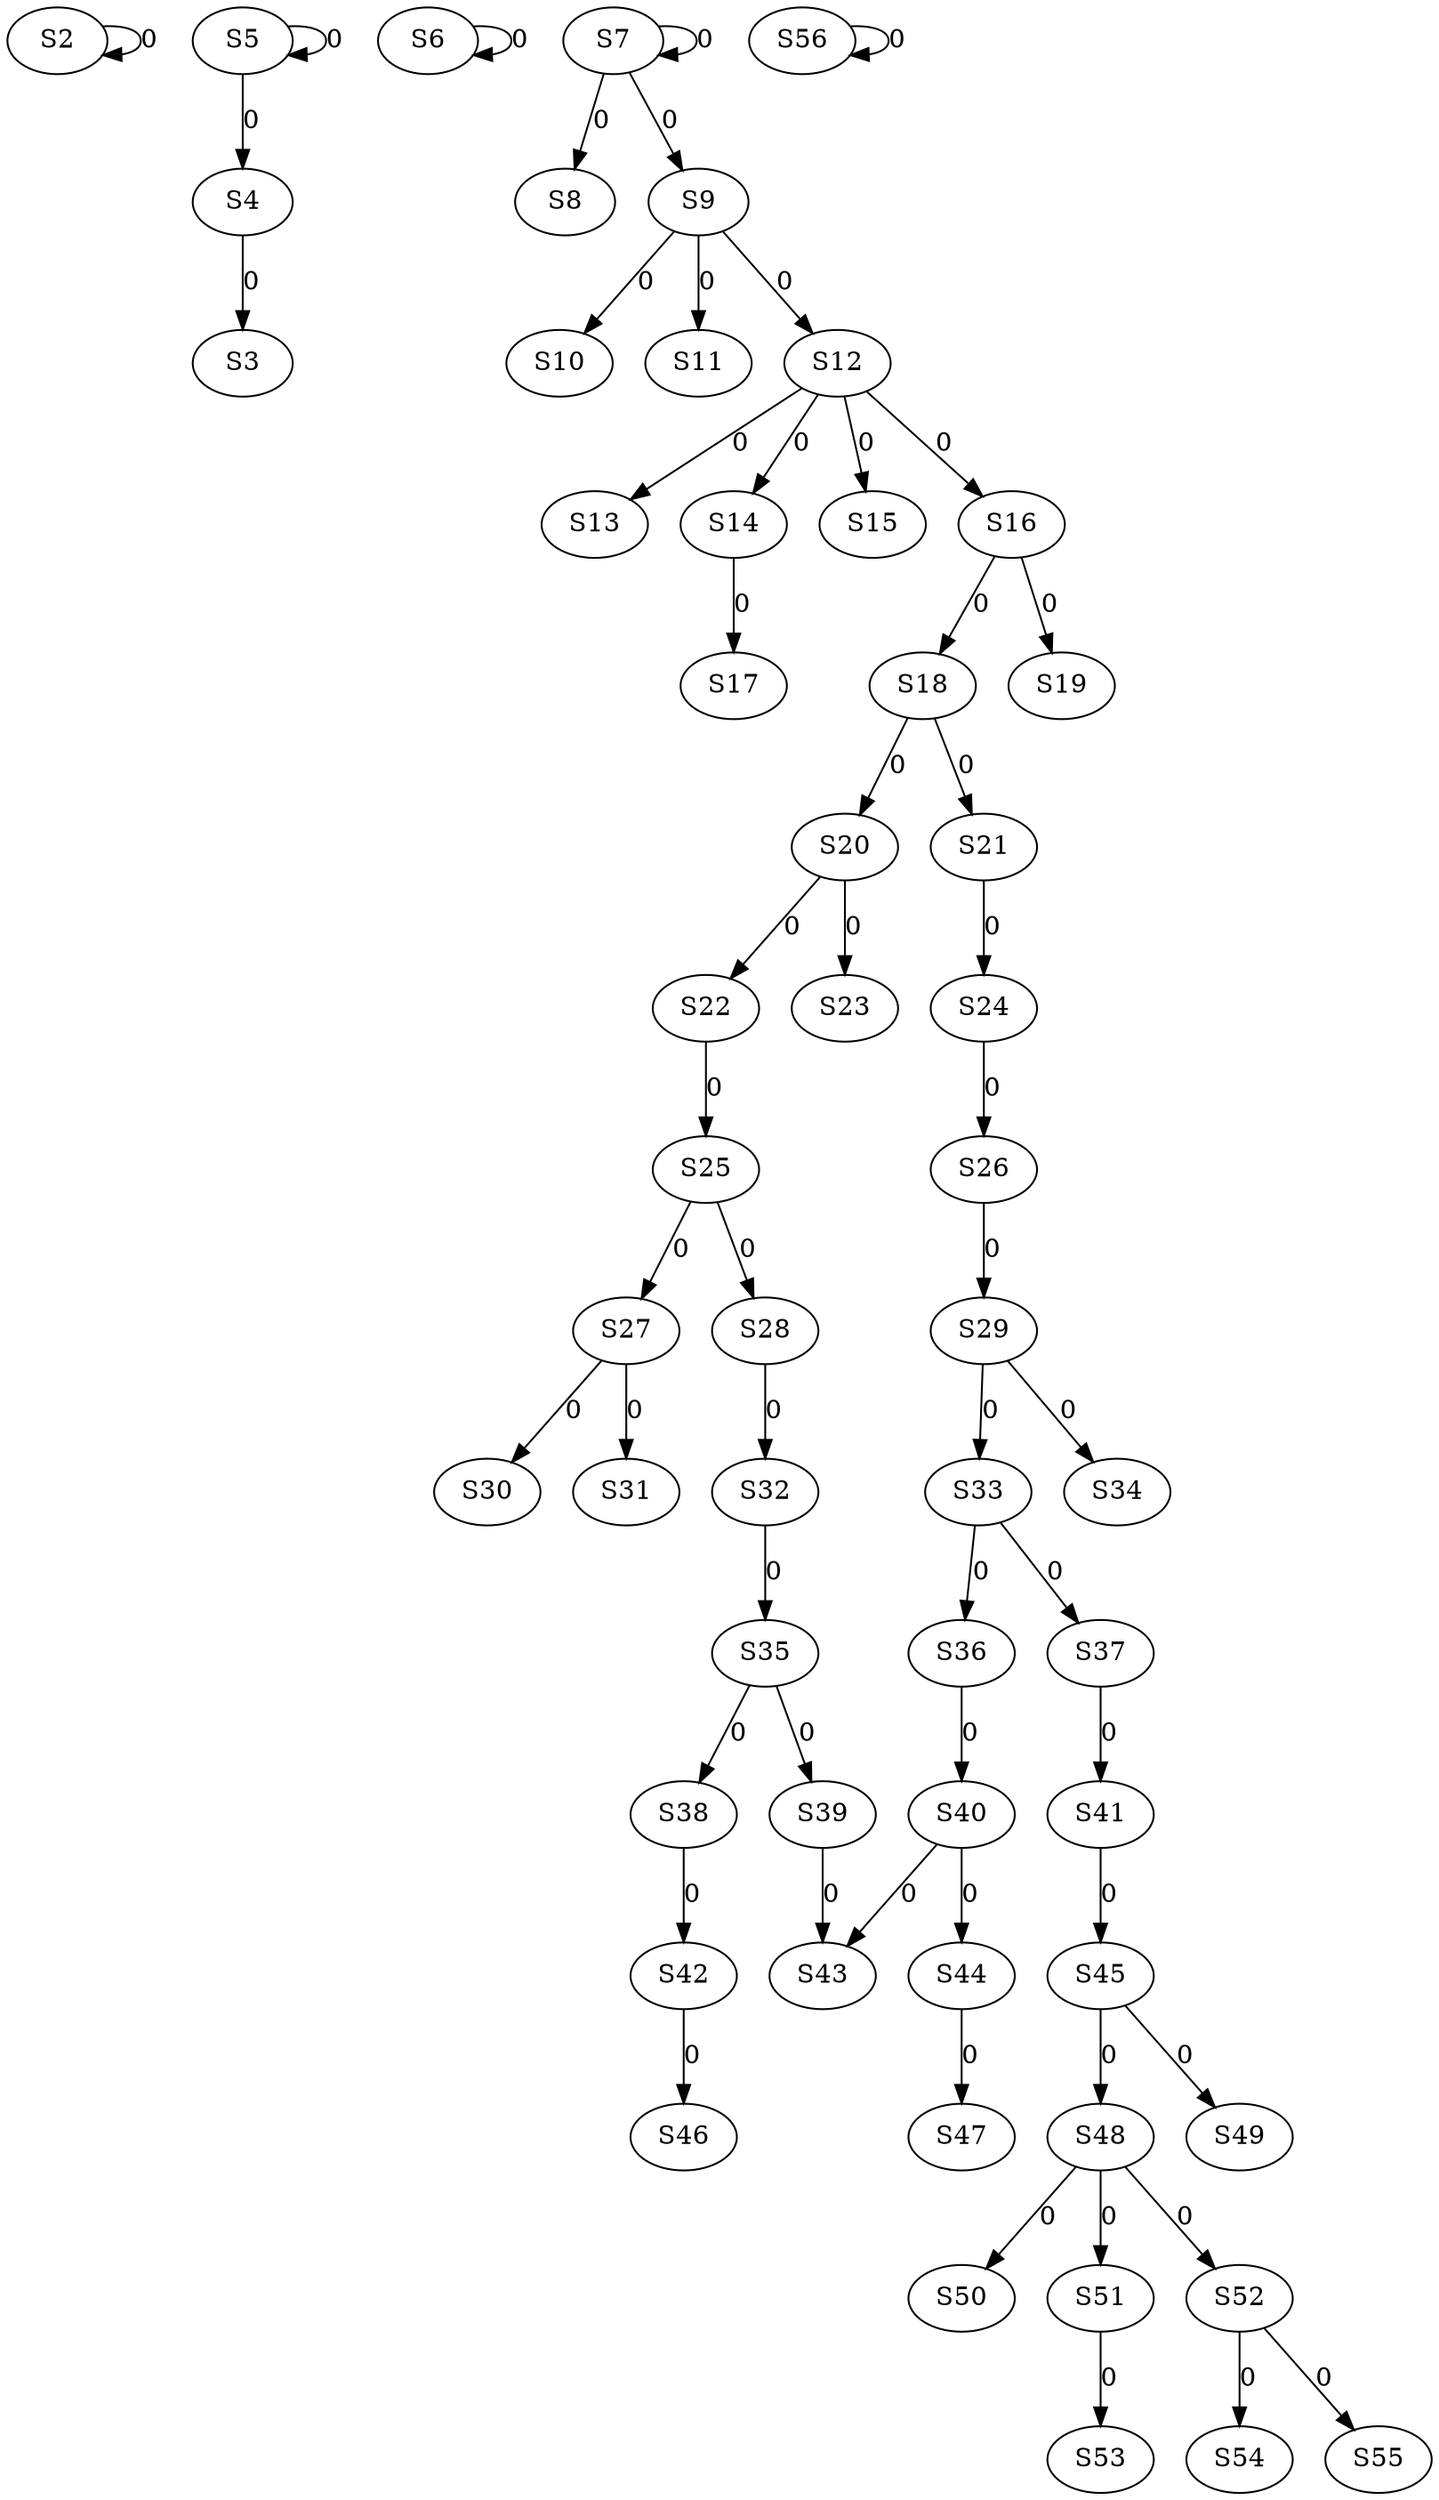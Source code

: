 strict digraph {
	S2 -> S2 [ label = 0 ];
	S4 -> S3 [ label = 0 ];
	S5 -> S4 [ label = 0 ];
	S5 -> S5 [ label = 0 ];
	S6 -> S6 [ label = 0 ];
	S7 -> S7 [ label = 0 ];
	S7 -> S8 [ label = 0 ];
	S7 -> S9 [ label = 0 ];
	S9 -> S10 [ label = 0 ];
	S9 -> S11 [ label = 0 ];
	S9 -> S12 [ label = 0 ];
	S12 -> S13 [ label = 0 ];
	S12 -> S14 [ label = 0 ];
	S12 -> S15 [ label = 0 ];
	S12 -> S16 [ label = 0 ];
	S14 -> S17 [ label = 0 ];
	S16 -> S18 [ label = 0 ];
	S16 -> S19 [ label = 0 ];
	S18 -> S20 [ label = 0 ];
	S18 -> S21 [ label = 0 ];
	S20 -> S22 [ label = 0 ];
	S20 -> S23 [ label = 0 ];
	S21 -> S24 [ label = 0 ];
	S22 -> S25 [ label = 0 ];
	S24 -> S26 [ label = 0 ];
	S25 -> S27 [ label = 0 ];
	S25 -> S28 [ label = 0 ];
	S26 -> S29 [ label = 0 ];
	S27 -> S30 [ label = 0 ];
	S27 -> S31 [ label = 0 ];
	S28 -> S32 [ label = 0 ];
	S29 -> S33 [ label = 0 ];
	S29 -> S34 [ label = 0 ];
	S32 -> S35 [ label = 0 ];
	S33 -> S36 [ label = 0 ];
	S33 -> S37 [ label = 0 ];
	S35 -> S38 [ label = 0 ];
	S35 -> S39 [ label = 0 ];
	S36 -> S40 [ label = 0 ];
	S37 -> S41 [ label = 0 ];
	S38 -> S42 [ label = 0 ];
	S40 -> S43 [ label = 0 ];
	S40 -> S44 [ label = 0 ];
	S41 -> S45 [ label = 0 ];
	S42 -> S46 [ label = 0 ];
	S44 -> S47 [ label = 0 ];
	S45 -> S48 [ label = 0 ];
	S45 -> S49 [ label = 0 ];
	S48 -> S50 [ label = 0 ];
	S48 -> S51 [ label = 0 ];
	S48 -> S52 [ label = 0 ];
	S51 -> S53 [ label = 0 ];
	S52 -> S54 [ label = 0 ];
	S52 -> S55 [ label = 0 ];
	S56 -> S56 [ label = 0 ];
	S39 -> S43 [ label = 0 ];
}